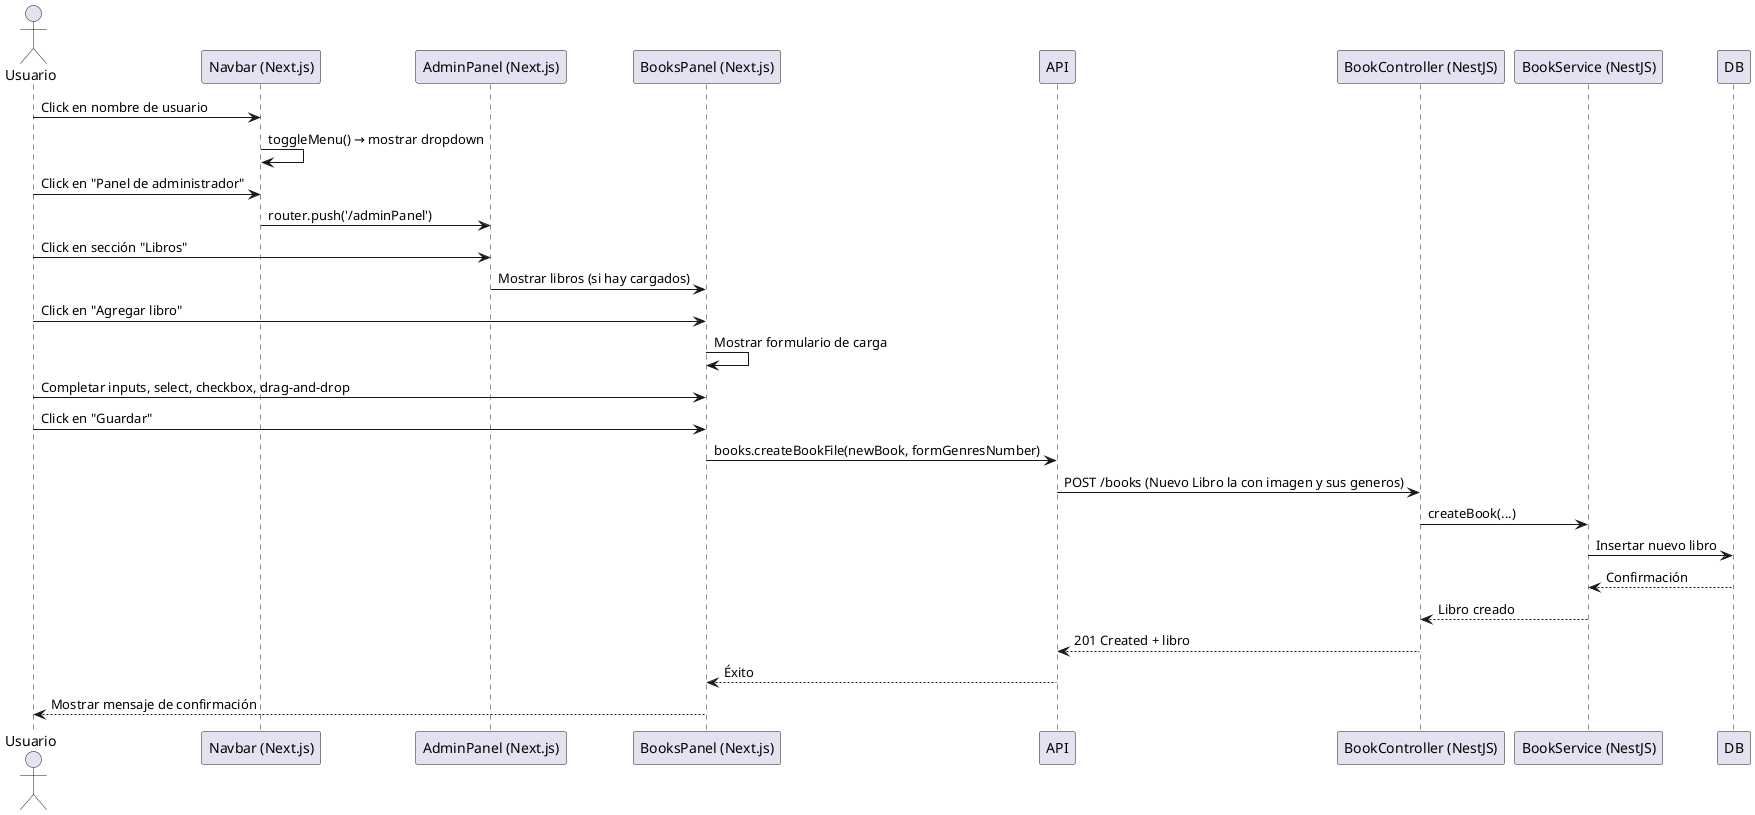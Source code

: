 @startuml addBook
actor Usuario
participant "Navbar (Next.js)" as Navbar
participant "AdminPanel (Next.js)" as AdminPanel
participant "BooksPanel (Next.js)" as BooksPanel
participant "API" as Api
participant "BookController (NestJS)" as BookCtrl
participant "BookService (NestJS)" as BookService
participant "DB" as DB

Usuario -> Navbar: Click en nombre de usuario
Navbar -> Navbar: toggleMenu() → mostrar dropdown
Usuario -> Navbar: Click en "Panel de administrador"
Navbar -> AdminPanel: router.push('/adminPanel')

Usuario -> AdminPanel: Click en sección "Libros"
AdminPanel -> BooksPanel: Mostrar libros (si hay cargados)

Usuario -> BooksPanel: Click en "Agregar libro"
BooksPanel -> BooksPanel: Mostrar formulario de carga

Usuario -> BooksPanel: Completar inputs, select, checkbox, drag-and-drop
Usuario -> BooksPanel: Click en "Guardar"

BooksPanel -> Api: books.createBookFile(newBook, formGenresNumber)
Api -> BookCtrl: POST /books (Nuevo Libro la con imagen y sus generos)

BookCtrl -> BookService: createBook(...)
BookService -> DB: Insertar nuevo libro
DB --> BookService: Confirmación

BookService --> BookCtrl: Libro creado
BookCtrl --> Api: 201 Created + libro
Api --> BooksPanel: Éxito
BooksPanel --> Usuario: Mostrar mensaje de confirmación
@enduml
